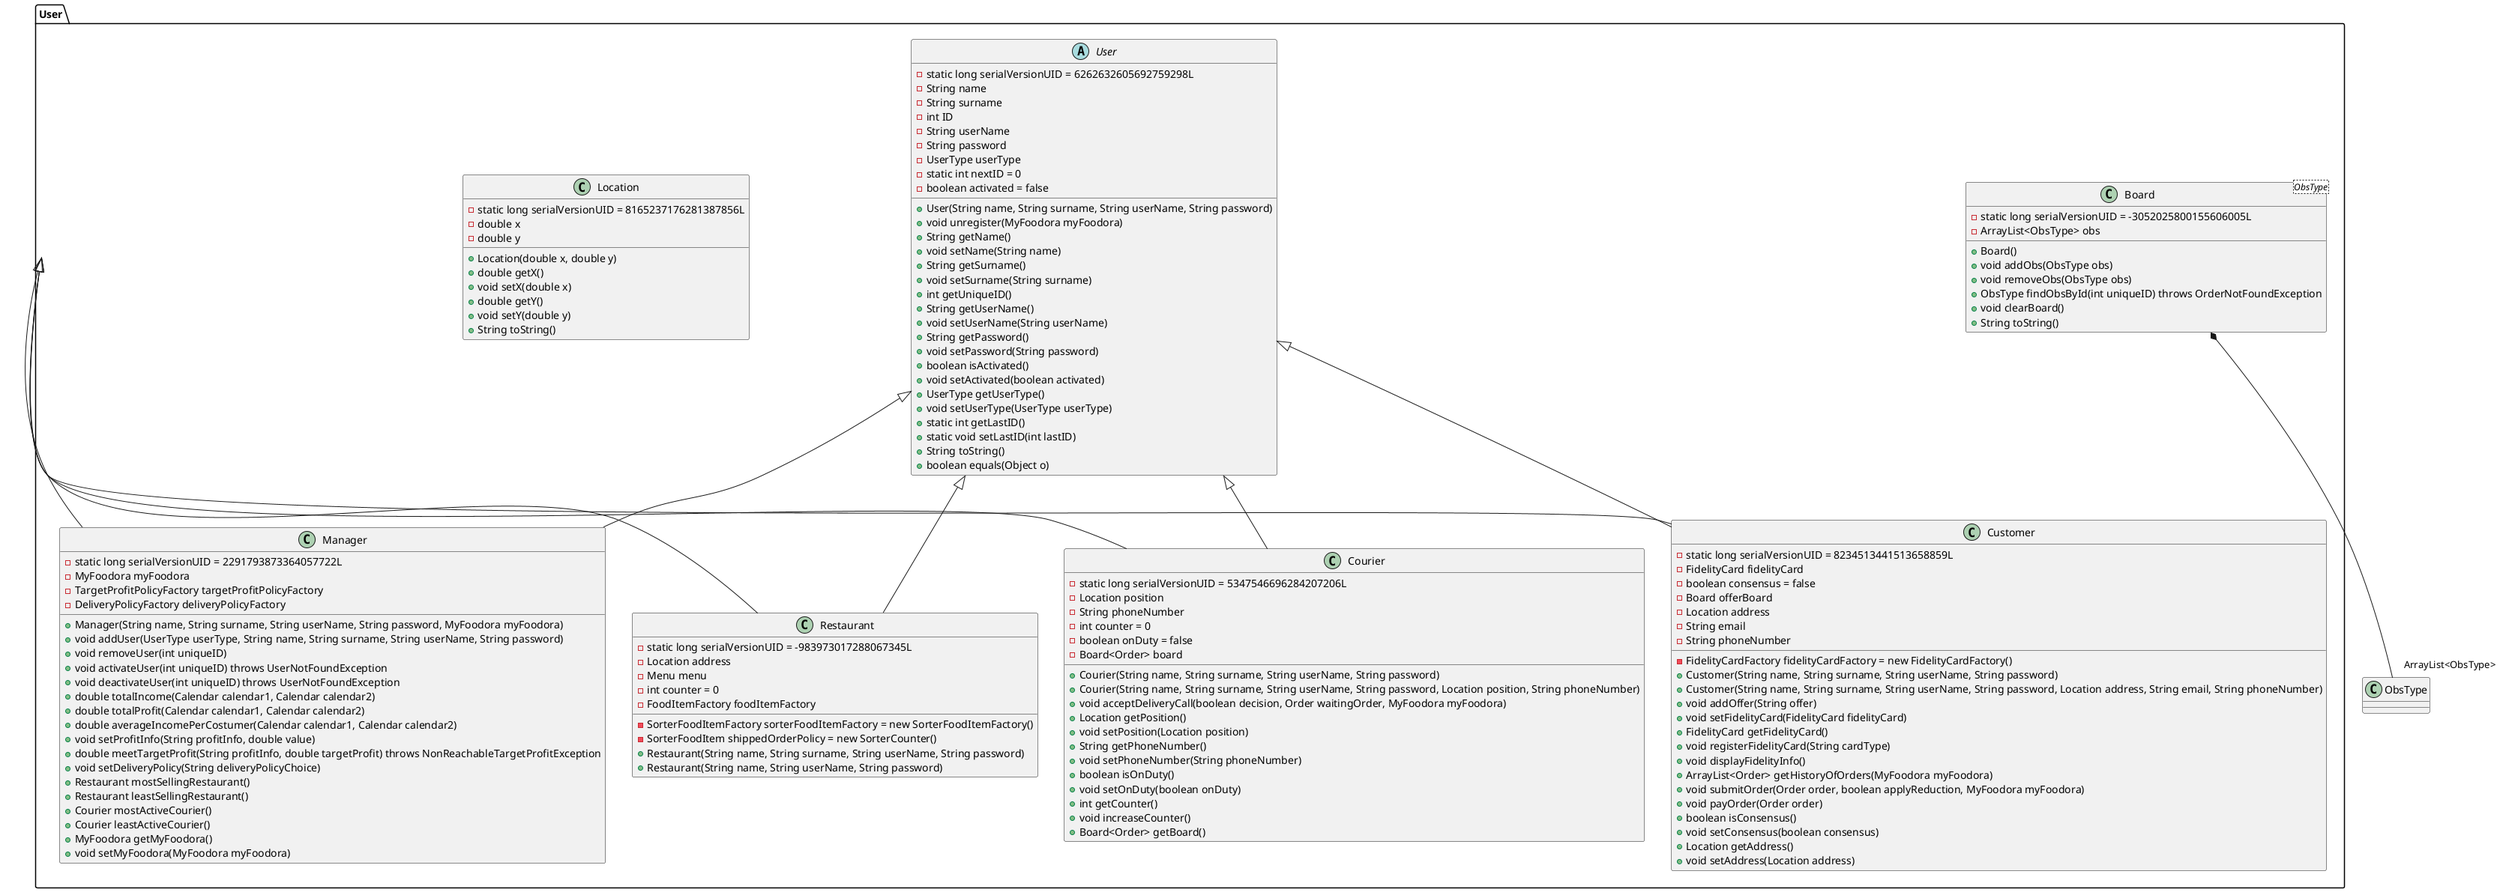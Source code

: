 @startuml user
package "User" {
    class Board<ObsType> {
        - static long serialVersionUID = -3052025800155606005L
        - ArrayList<ObsType> obs
        + Board()
        + void addObs(ObsType obs)
        + void removeObs(ObsType obs)
        + ObsType findObsById(int uniqueID) throws OrderNotFoundException
        + void clearBoard()
        + String toString()
    }
    
    class Courier extends User {
        - static long serialVersionUID = 5347546696284207206L
        - Location position
        - String phoneNumber
        - int counter = 0
        - boolean onDuty = false
        - Board<Order> board
        + Courier(String name, String surname, String userName, String password)
        + Courier(String name, String surname, String userName, String password, Location position, String phoneNumber)
        + void acceptDeliveryCall(boolean decision, Order waitingOrder, MyFoodora myFoodora)
        + Location getPosition()
        + void setPosition(Location position)
        + String getPhoneNumber()
        + void setPhoneNumber(String phoneNumber)
        + boolean isOnDuty()
        + void setOnDuty(boolean onDuty)
        + int getCounter()
        + void increaseCounter()
        + Board<Order> getBoard()
    }

    abstract class User {
        - static long serialVersionUID = 6262632605692759298L
        - String name
        - String surname
        - int ID
        - String userName
        - String password
        - UserType userType
        - static int nextID = 0
        - boolean activated = false
        + User(String name, String surname, String userName, String password)
        + void unregister(MyFoodora myFoodora)
        + String getName()
        + void setName(String name)
        + String getSurname()
        + void setSurname(String surname)
        + int getUniqueID()
        + String getUserName()
        + void setUserName(String userName)
        + String getPassword()
        + void setPassword(String password)
        + boolean isActivated()
        + void setActivated(boolean activated)
        + UserType getUserType()
        + void setUserType(UserType userType)
        + static int getLastID()
        + static void setLastID(int lastID)
        + String toString()
        + boolean equals(Object o)
    }

    class Customer extends User {
        - static long serialVersionUID = 8234513441513658859L
        - FidelityCard fidelityCard
        - boolean consensus = false
        - Board offerBoard
        - Location address
        - String email
        - String phoneNumber
        - FidelityCardFactory fidelityCardFactory = new FidelityCardFactory()
        + Customer(String name, String surname, String userName, String password)
        + Customer(String name, String surname, String userName, String password, Location address, String email, String phoneNumber)
        + void addOffer(String offer)
        + void setFidelityCard(FidelityCard fidelityCard)
        + FidelityCard getFidelityCard()
        + void registerFidelityCard(String cardType)
        + void displayFidelityInfo()
        + ArrayList<Order> getHistoryOfOrders(MyFoodora myFoodora)
        + void submitOrder(Order order, boolean applyReduction, MyFoodora myFoodora)
        + void payOrder(Order order)
        + boolean isConsensus()
        + void setConsensus(boolean consensus)
        + Location getAddress()
        + void setAddress(Location address)
    }

    class Location {
        - static long serialVersionUID = 8165237176281387856L
        - double x
        - double y
        + Location(double x, double y)
        + double getX()
        + void setX(double x)
        + double getY()
        + void setY(double y)
        + String toString()
    }

    class Manager extends User {
        - static long serialVersionUID = 2291793873364057722L
        - MyFoodora myFoodora
        - TargetProfitPolicyFactory targetProfitPolicyFactory
        - DeliveryPolicyFactory deliveryPolicyFactory
        + Manager(String name, String surname, String userName, String password, MyFoodora myFoodora)
        + void addUser(UserType userType, String name, String surname, String userName, String password)
        + void removeUser(int uniqueID)
        + void activateUser(int uniqueID) throws UserNotFoundException
        + void deactivateUser(int uniqueID) throws UserNotFoundException
        + double totalIncome(Calendar calendar1, Calendar calendar2)
        + double totalProfit(Calendar calendar1, Calendar calendar2)
        + double averageIncomePerCostumer(Calendar calendar1, Calendar calendar2)
        + void setProfitInfo(String profitInfo, double value)
        + double meetTargetProfit(String profitInfo, double targetProfit) throws NonReachableTargetProfitException
        + void setDeliveryPolicy(String deliveryPolicyChoice)
        + Restaurant mostSellingRestaurant()
        + Restaurant leastSellingRestaurant()
        + Courier mostActiveCourier()
        + Courier leastActiveCourier()
        + MyFoodora getMyFoodora()
        + void setMyFoodora(MyFoodora myFoodora)
    }

    class Restaurant extends User {
        - static long serialVersionUID = -983973017288067345L
        - Location address
        - Menu menu
        - int counter = 0
        - FoodItemFactory foodItemFactory
        - SorterFoodItemFactory sorterFoodItemFactory = new SorterFoodItemFactory()
        - SorterFoodItem shippedOrderPolicy = new SorterCounter()
        + Restaurant(String name, String surname, String userName, String password)
        + Restaurant(String name, String userName, String password)
    }
}

Board *-- "ArrayList<ObsType>" ObsType
User <|-- Courier
User <|-- Customer
User <|-- Manager
User <|-- Restaurant

